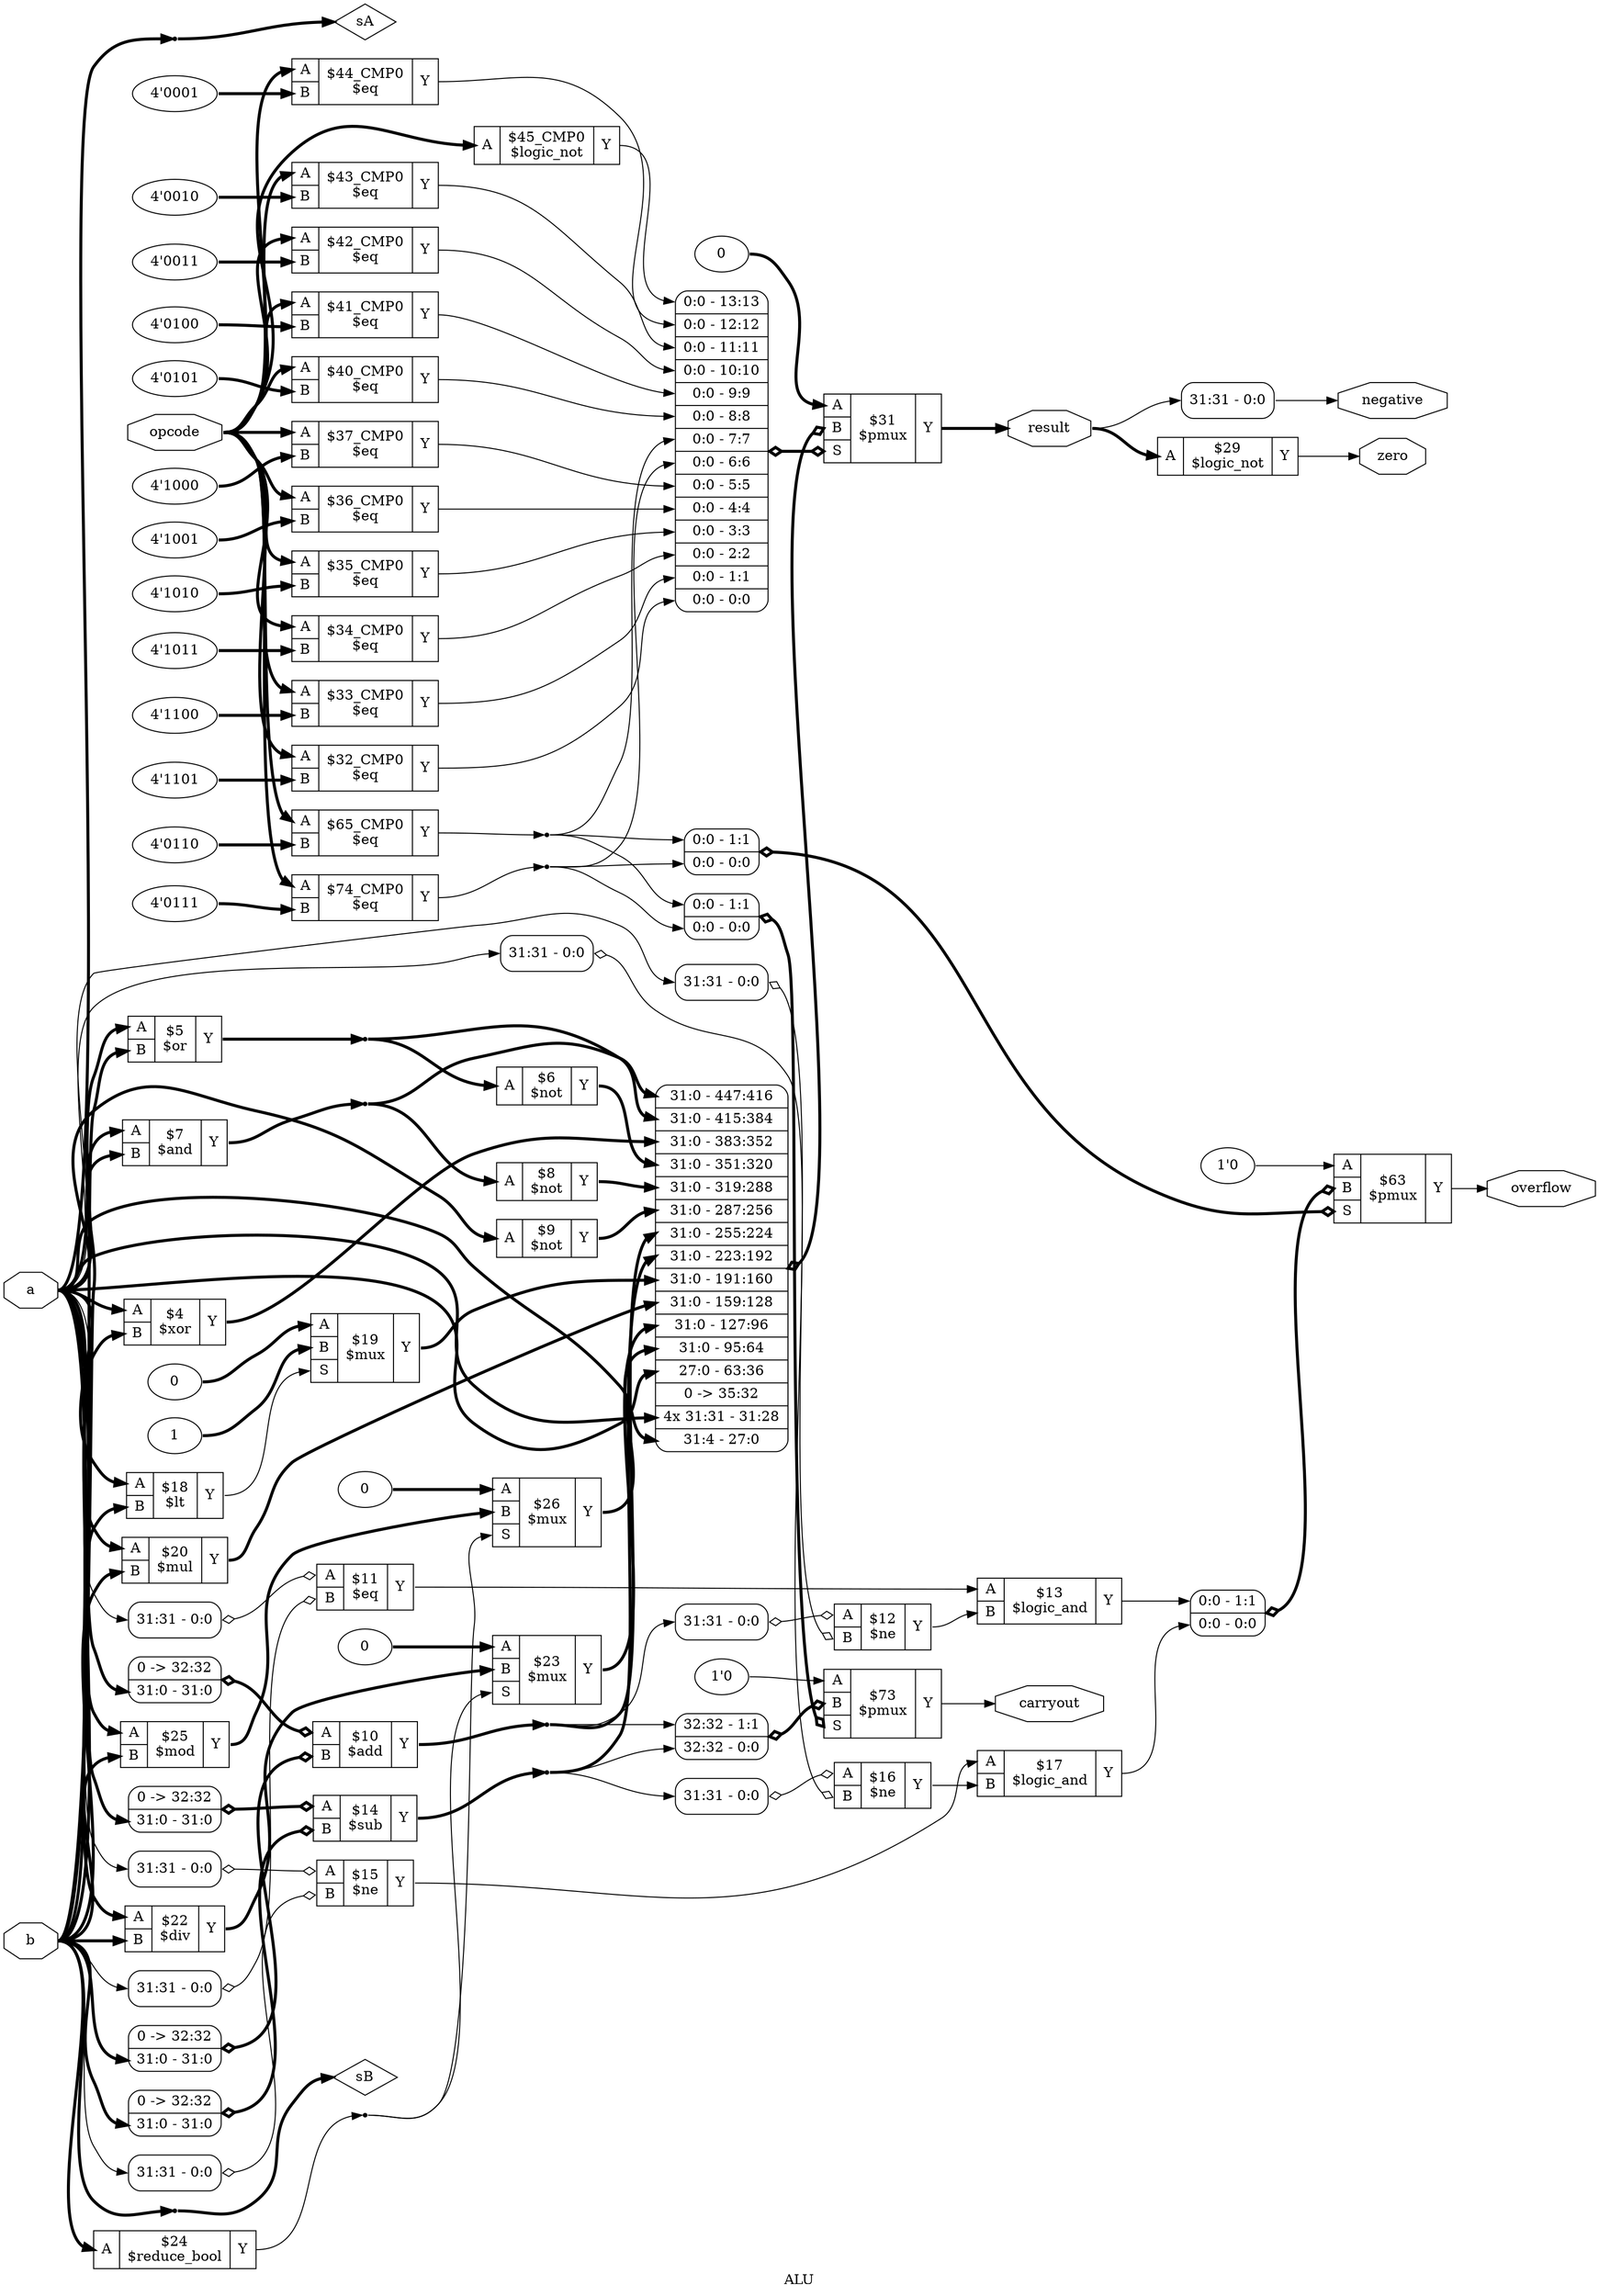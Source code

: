 digraph "ALU" {
label="ALU";
rankdir="LR";
remincross=true;
n37 [ shape=octagon, label="a", color="black", fontcolor="black"];
n38 [ shape=octagon, label="b", color="black", fontcolor="black"];
n39 [ shape=octagon, label="carryout", color="black", fontcolor="black"];
n40 [ shape=octagon, label="negative", color="black", fontcolor="black"];
n41 [ shape=octagon, label="opcode", color="black", fontcolor="black"];
n42 [ shape=octagon, label="overflow", color="black", fontcolor="black"];
n43 [ shape=octagon, label="result", color="black", fontcolor="black"];
n44 [ shape=diamond, label="sA", color="black", fontcolor="black"];
n45 [ shape=diamond, label="sB", color="black", fontcolor="black"];
n46 [ shape=octagon, label="zero", color="black", fontcolor="black"];
c50 [ shape=record, label="{{<p47> A|<p48> B}|$10\n$add|{<p49> Y}}",  ];
x0 [ shape=record, style=rounded, label="0 -&gt; 32:32 |<s0> 31:0 - 31:0 ", color="black", fontcolor="black" ];
x0:e -> c50:p47:w [arrowhead=odiamond, arrowtail=odiamond, dir=both, color="black", fontcolor="black", style="setlinewidth(3)", label=""];
x1 [ shape=record, style=rounded, label="0 -&gt; 32:32 |<s0> 31:0 - 31:0 ", color="black", fontcolor="black" ];
x1:e -> c50:p48:w [arrowhead=odiamond, arrowtail=odiamond, dir=both, color="black", fontcolor="black", style="setlinewidth(3)", label=""];
c51 [ shape=record, label="{{<p47> A|<p48> B}|$7\n$and|{<p49> Y}}",  ];
c52 [ shape=record, label="{{<p47> A|<p48> B}|$22\n$div|{<p49> Y}}",  ];
c53 [ shape=record, label="{{<p47> A|<p48> B}|$11\n$eq|{<p49> Y}}",  ];
x2 [ shape=record, style=rounded, label="<s0> 31:31 - 0:0 ", color="black", fontcolor="black" ];
x2:e -> c53:p47:w [arrowhead=odiamond, arrowtail=odiamond, dir=both, color="black", fontcolor="black", label=""];
x3 [ shape=record, style=rounded, label="<s0> 31:31 - 0:0 ", color="black", fontcolor="black" ];
x3:e -> c53:p48:w [arrowhead=odiamond, arrowtail=odiamond, dir=both, color="black", fontcolor="black", label=""];
c54 [ shape=record, label="{{<p47> A}|$29\n$logic_not|{<p49> Y}}",  ];
c55 [ shape=record, label="{{<p47> A|<p48> B}|$13\n$logic_and|{<p49> Y}}",  ];
c56 [ shape=record, label="{{<p47> A|<p48> B}|$17\n$logic_and|{<p49> Y}}",  ];
c57 [ shape=record, label="{{<p47> A|<p48> B}|$18\n$lt|{<p49> Y}}",  ];
c58 [ shape=record, label="{{<p47> A|<p48> B}|$25\n$mod|{<p49> Y}}",  ];
c59 [ shape=record, label="{{<p47> A|<p48> B}|$20\n$mul|{<p49> Y}}",  ];
c60 [ shape=record, label="{{<p47> A|<p48> B}|$12\n$ne|{<p49> Y}}",  ];
x4 [ shape=record, style=rounded, label="<s0> 31:31 - 0:0 ", color="black", fontcolor="black" ];
x4:e -> c60:p47:w [arrowhead=odiamond, arrowtail=odiamond, dir=both, color="black", fontcolor="black", label=""];
x5 [ shape=record, style=rounded, label="<s0> 31:31 - 0:0 ", color="black", fontcolor="black" ];
x5:e -> c60:p48:w [arrowhead=odiamond, arrowtail=odiamond, dir=both, color="black", fontcolor="black", label=""];
c61 [ shape=record, label="{{<p47> A|<p48> B}|$15\n$ne|{<p49> Y}}",  ];
x6 [ shape=record, style=rounded, label="<s0> 31:31 - 0:0 ", color="black", fontcolor="black" ];
x6:e -> c61:p47:w [arrowhead=odiamond, arrowtail=odiamond, dir=both, color="black", fontcolor="black", label=""];
x7 [ shape=record, style=rounded, label="<s0> 31:31 - 0:0 ", color="black", fontcolor="black" ];
x7:e -> c61:p48:w [arrowhead=odiamond, arrowtail=odiamond, dir=both, color="black", fontcolor="black", label=""];
c62 [ shape=record, label="{{<p47> A|<p48> B}|$16\n$ne|{<p49> Y}}",  ];
x8 [ shape=record, style=rounded, label="<s0> 31:31 - 0:0 ", color="black", fontcolor="black" ];
x8:e -> c62:p47:w [arrowhead=odiamond, arrowtail=odiamond, dir=both, color="black", fontcolor="black", label=""];
x9 [ shape=record, style=rounded, label="<s0> 31:31 - 0:0 ", color="black", fontcolor="black" ];
x9:e -> c62:p48:w [arrowhead=odiamond, arrowtail=odiamond, dir=both, color="black", fontcolor="black", label=""];
c63 [ shape=record, label="{{<p47> A}|$24\n$reduce_bool|{<p49> Y}}",  ];
c64 [ shape=record, label="{{<p47> A}|$6\n$not|{<p49> Y}}",  ];
c65 [ shape=record, label="{{<p47> A}|$8\n$not|{<p49> Y}}",  ];
c66 [ shape=record, label="{{<p47> A}|$9\n$not|{<p49> Y}}",  ];
c67 [ shape=record, label="{{<p47> A|<p48> B}|$5\n$or|{<p49> Y}}",  ];
v10 [ label="0" ];
c69 [ shape=record, label="{{<p47> A|<p48> B|<p68> S}|$31\n$pmux|{<p49> Y}}",  ];
x11 [ shape=record, style=rounded, label="<s18> 31:0 - 447:416 |<s17> 31:0 - 415:384 |<s16> 31:0 - 383:352 |<s15> 31:0 - 351:320 |<s14> 31:0 - 319:288 |<s13> 31:0 - 287:256 |<s12> 31:0 - 255:224 |<s11> 31:0 - 223:192 |<s10> 31:0 - 191:160 |<s9> 31:0 - 159:128 |<s8> 31:0 - 127:96 |<s7> 31:0 - 95:64 |<s6> 27:0 - 63:36 |0 -&gt; 35:32 |<s4> 4x 31:31 - 31:28 |<s0> 31:4 - 27:0 ", color="black", fontcolor="black" ];
x11:e -> c69:p48:w [arrowhead=odiamond, arrowtail=odiamond, dir=both, color="black", fontcolor="black", style="setlinewidth(3)", label=""];
x12 [ shape=record, style=rounded, label="<s13> 0:0 - 13:13 |<s12> 0:0 - 12:12 |<s11> 0:0 - 11:11 |<s10> 0:0 - 10:10 |<s9> 0:0 - 9:9 |<s8> 0:0 - 8:8 |<s7> 0:0 - 7:7 |<s6> 0:0 - 6:6 |<s5> 0:0 - 5:5 |<s4> 0:0 - 4:4 |<s3> 0:0 - 3:3 |<s2> 0:0 - 2:2 |<s1> 0:0 - 1:1 |<s0> 0:0 - 0:0 ", color="black", fontcolor="black" ];
x12:e -> c69:p68:w [arrowhead=odiamond, arrowtail=odiamond, dir=both, color="black", fontcolor="black", style="setlinewidth(3)", label=""];
v13 [ label="4'1101" ];
c70 [ shape=record, label="{{<p47> A|<p48> B}|$32_CMP0\n$eq|{<p49> Y}}",  ];
v14 [ label="4'1100" ];
c71 [ shape=record, label="{{<p47> A|<p48> B}|$33_CMP0\n$eq|{<p49> Y}}",  ];
v15 [ label="4'1011" ];
c72 [ shape=record, label="{{<p47> A|<p48> B}|$34_CMP0\n$eq|{<p49> Y}}",  ];
v16 [ label="4'1010" ];
c73 [ shape=record, label="{{<p47> A|<p48> B}|$35_CMP0\n$eq|{<p49> Y}}",  ];
v17 [ label="4'1001" ];
c74 [ shape=record, label="{{<p47> A|<p48> B}|$36_CMP0\n$eq|{<p49> Y}}",  ];
v18 [ label="4'1000" ];
c75 [ shape=record, label="{{<p47> A|<p48> B}|$37_CMP0\n$eq|{<p49> Y}}",  ];
v19 [ label="4'0101" ];
c76 [ shape=record, label="{{<p47> A|<p48> B}|$40_CMP0\n$eq|{<p49> Y}}",  ];
v20 [ label="4'0100" ];
c77 [ shape=record, label="{{<p47> A|<p48> B}|$41_CMP0\n$eq|{<p49> Y}}",  ];
v21 [ label="4'0011" ];
c78 [ shape=record, label="{{<p47> A|<p48> B}|$42_CMP0\n$eq|{<p49> Y}}",  ];
v22 [ label="4'0010" ];
c79 [ shape=record, label="{{<p47> A|<p48> B}|$43_CMP0\n$eq|{<p49> Y}}",  ];
v23 [ label="4'0001" ];
c80 [ shape=record, label="{{<p47> A|<p48> B}|$44_CMP0\n$eq|{<p49> Y}}",  ];
c81 [ shape=record, label="{{<p47> A}|$45_CMP0\n$logic_not|{<p49> Y}}",  ];
v24 [ label="1'0" ];
c82 [ shape=record, label="{{<p47> A|<p48> B|<p68> S}|$63\n$pmux|{<p49> Y}}",  ];
x25 [ shape=record, style=rounded, label="<s1> 0:0 - 1:1 |<s0> 0:0 - 0:0 ", color="black", fontcolor="black" ];
x25:e -> c82:p48:w [arrowhead=odiamond, arrowtail=odiamond, dir=both, color="black", fontcolor="black", style="setlinewidth(3)", label=""];
x26 [ shape=record, style=rounded, label="<s1> 0:0 - 1:1 |<s0> 0:0 - 0:0 ", color="black", fontcolor="black" ];
x26:e -> c82:p68:w [arrowhead=odiamond, arrowtail=odiamond, dir=both, color="black", fontcolor="black", style="setlinewidth(3)", label=""];
v27 [ label="4'0110" ];
c83 [ shape=record, label="{{<p47> A|<p48> B}|$65_CMP0\n$eq|{<p49> Y}}",  ];
v28 [ label="1'0" ];
c84 [ shape=record, label="{{<p47> A|<p48> B|<p68> S}|$73\n$pmux|{<p49> Y}}",  ];
x29 [ shape=record, style=rounded, label="<s1> 32:32 - 1:1 |<s0> 32:32 - 0:0 ", color="black", fontcolor="black" ];
x29:e -> c84:p48:w [arrowhead=odiamond, arrowtail=odiamond, dir=both, color="black", fontcolor="black", style="setlinewidth(3)", label=""];
x30 [ shape=record, style=rounded, label="<s1> 0:0 - 1:1 |<s0> 0:0 - 0:0 ", color="black", fontcolor="black" ];
x30:e -> c84:p68:w [arrowhead=odiamond, arrowtail=odiamond, dir=both, color="black", fontcolor="black", style="setlinewidth(3)", label=""];
v31 [ label="4'0111" ];
c85 [ shape=record, label="{{<p47> A|<p48> B}|$74_CMP0\n$eq|{<p49> Y}}",  ];
c86 [ shape=record, label="{{<p47> A|<p48> B}|$14\n$sub|{<p49> Y}}",  ];
x32 [ shape=record, style=rounded, label="0 -&gt; 32:32 |<s0> 31:0 - 31:0 ", color="black", fontcolor="black" ];
x32:e -> c86:p47:w [arrowhead=odiamond, arrowtail=odiamond, dir=both, color="black", fontcolor="black", style="setlinewidth(3)", label=""];
x33 [ shape=record, style=rounded, label="0 -&gt; 32:32 |<s0> 31:0 - 31:0 ", color="black", fontcolor="black" ];
x33:e -> c86:p48:w [arrowhead=odiamond, arrowtail=odiamond, dir=both, color="black", fontcolor="black", style="setlinewidth(3)", label=""];
v34 [ label="0" ];
v35 [ label="1" ];
c87 [ shape=record, label="{{<p47> A|<p48> B|<p68> S}|$19\n$mux|{<p49> Y}}",  ];
v36 [ label="0" ];
c88 [ shape=record, label="{{<p47> A|<p48> B|<p68> S}|$23\n$mux|{<p49> Y}}",  ];
v37 [ label="0" ];
c89 [ shape=record, label="{{<p47> A|<p48> B|<p68> S}|$26\n$mux|{<p49> Y}}",  ];
c90 [ shape=record, label="{{<p47> A|<p48> B}|$4\n$xor|{<p49> Y}}",  ];
x38 [ shape=record, style=rounded, label="<s0> 31:31 - 0:0 ", color="black", fontcolor="black" ];
x39 [shape=point, ];
x40 [shape=point, ];
n1 [ shape=point ];
c50:p49:e -> n1:w [color="black", fontcolor="black", style="setlinewidth(3)", label=""];
n1:e -> x11:s12:w [color="black", fontcolor="black", style="setlinewidth(3)", label=""];
n1:e -> x29:s1:w [color="black", fontcolor="black", label=""];
n1:e -> x4:s0:w [color="black", fontcolor="black", label=""];
c60:p49:e -> c55:p48:w [color="black", fontcolor="black", label=""];
c61:p49:e -> c56:p47:w [color="black", fontcolor="black", label=""];
c62:p49:e -> c56:p48:w [color="black", fontcolor="black", label=""];
n13 [ shape=point ];
c63:p49:e -> n13:w [color="black", fontcolor="black", label=""];
n13:e -> c88:p68:w [color="black", fontcolor="black", label=""];
n13:e -> c89:p68:w [color="black", fontcolor="black", label=""];
c64:p49:e -> x11:s15:w [color="black", fontcolor="black", style="setlinewidth(3)", label=""];
c65:p49:e -> x11:s14:w [color="black", fontcolor="black", style="setlinewidth(3)", label=""];
c66:p49:e -> x11:s13:w [color="black", fontcolor="black", style="setlinewidth(3)", label=""];
n17 [ shape=point ];
c67:p49:e -> n17:w [color="black", fontcolor="black", style="setlinewidth(3)", label=""];
n17:e -> c64:p47:w [color="black", fontcolor="black", style="setlinewidth(3)", label=""];
n17:e -> x11:s17:w [color="black", fontcolor="black", style="setlinewidth(3)", label=""];
c70:p49:e -> x12:s0:w [color="black", fontcolor="black", label=""];
c71:p49:e -> x12:s1:w [color="black", fontcolor="black", label=""];
n2 [ shape=point ];
c51:p49:e -> n2:w [color="black", fontcolor="black", style="setlinewidth(3)", label=""];
n2:e -> c65:p47:w [color="black", fontcolor="black", style="setlinewidth(3)", label=""];
n2:e -> x11:s18:w [color="black", fontcolor="black", style="setlinewidth(3)", label=""];
c72:p49:e -> x12:s2:w [color="black", fontcolor="black", label=""];
c73:p49:e -> x12:s3:w [color="black", fontcolor="black", label=""];
c74:p49:e -> x12:s4:w [color="black", fontcolor="black", label=""];
c75:p49:e -> x12:s5:w [color="black", fontcolor="black", label=""];
n24 [ shape=point ];
c85:p49:e -> n24:w [color="black", fontcolor="black", label=""];
n24:e -> x12:s6:w [color="black", fontcolor="black", label=""];
n24:e -> x26:s0:w [color="black", fontcolor="black", label=""];
n24:e -> x30:s0:w [color="black", fontcolor="black", label=""];
n25 [ shape=point ];
c83:p49:e -> n25:w [color="black", fontcolor="black", label=""];
n25:e -> x12:s7:w [color="black", fontcolor="black", label=""];
n25:e -> x26:s1:w [color="black", fontcolor="black", label=""];
n25:e -> x30:s1:w [color="black", fontcolor="black", label=""];
c76:p49:e -> x12:s8:w [color="black", fontcolor="black", label=""];
c77:p49:e -> x12:s9:w [color="black", fontcolor="black", label=""];
c78:p49:e -> x12:s10:w [color="black", fontcolor="black", label=""];
c79:p49:e -> x12:s11:w [color="black", fontcolor="black", label=""];
c52:p49:e -> c88:p48:w [color="black", fontcolor="black", style="setlinewidth(3)", label=""];
c80:p49:e -> x12:s12:w [color="black", fontcolor="black", label=""];
c81:p49:e -> x12:s13:w [color="black", fontcolor="black", label=""];
n32 [ shape=point ];
c86:p49:e -> n32:w [color="black", fontcolor="black", style="setlinewidth(3)", label=""];
n32:e -> x11:s11:w [color="black", fontcolor="black", style="setlinewidth(3)", label=""];
n32:e -> x29:s0:w [color="black", fontcolor="black", label=""];
n32:e -> x8:s0:w [color="black", fontcolor="black", label=""];
c87:p49:e -> x11:s10:w [color="black", fontcolor="black", style="setlinewidth(3)", label=""];
c88:p49:e -> x11:s8:w [color="black", fontcolor="black", style="setlinewidth(3)", label=""];
c89:p49:e -> x11:s7:w [color="black", fontcolor="black", style="setlinewidth(3)", label=""];
c90:p49:e -> x11:s16:w [color="black", fontcolor="black", style="setlinewidth(3)", label=""];
n37:e -> c51:p47:w [color="black", fontcolor="black", style="setlinewidth(3)", label=""];
n37:e -> c52:p47:w [color="black", fontcolor="black", style="setlinewidth(3)", label=""];
n37:e -> c57:p47:w [color="black", fontcolor="black", style="setlinewidth(3)", label=""];
n37:e -> c58:p47:w [color="black", fontcolor="black", style="setlinewidth(3)", label=""];
n37:e -> c59:p47:w [color="black", fontcolor="black", style="setlinewidth(3)", label=""];
n37:e -> c66:p47:w [color="black", fontcolor="black", style="setlinewidth(3)", label=""];
n37:e -> c67:p47:w [color="black", fontcolor="black", style="setlinewidth(3)", label=""];
n37:e -> c90:p47:w [color="black", fontcolor="black", style="setlinewidth(3)", label=""];
n37:e -> x0:s0:w [color="black", fontcolor="black", style="setlinewidth(3)", label=""];
n37:e -> x11:s0:w [color="black", fontcolor="black", style="setlinewidth(3)", label=""];
n37:e -> x11:s4:w [color="black", fontcolor="black", style="setlinewidth(3)", label=""];
n37:e -> x11:s6:w [color="black", fontcolor="black", style="setlinewidth(3)", label=""];
n37:e -> x2:s0:w [color="black", fontcolor="black", label=""];
n37:e -> x32:s0:w [color="black", fontcolor="black", style="setlinewidth(3)", label=""];
n37:e -> x39:w [color="black", fontcolor="black", style="setlinewidth(3)", label=""];
n37:e -> x5:s0:w [color="black", fontcolor="black", label=""];
n37:e -> x6:s0:w [color="black", fontcolor="black", label=""];
n37:e -> x9:s0:w [color="black", fontcolor="black", label=""];
n38:e -> c51:p48:w [color="black", fontcolor="black", style="setlinewidth(3)", label=""];
n38:e -> c52:p48:w [color="black", fontcolor="black", style="setlinewidth(3)", label=""];
n38:e -> c57:p48:w [color="black", fontcolor="black", style="setlinewidth(3)", label=""];
n38:e -> c58:p48:w [color="black", fontcolor="black", style="setlinewidth(3)", label=""];
n38:e -> c59:p48:w [color="black", fontcolor="black", style="setlinewidth(3)", label=""];
n38:e -> c63:p47:w [color="black", fontcolor="black", style="setlinewidth(3)", label=""];
n38:e -> c67:p48:w [color="black", fontcolor="black", style="setlinewidth(3)", label=""];
n38:e -> c90:p48:w [color="black", fontcolor="black", style="setlinewidth(3)", label=""];
n38:e -> x1:s0:w [color="black", fontcolor="black", style="setlinewidth(3)", label=""];
n38:e -> x33:s0:w [color="black", fontcolor="black", style="setlinewidth(3)", label=""];
n38:e -> x3:s0:w [color="black", fontcolor="black", label=""];
n38:e -> x40:w [color="black", fontcolor="black", style="setlinewidth(3)", label=""];
n38:e -> x7:s0:w [color="black", fontcolor="black", label=""];
c84:p49:e -> n39:w [color="black", fontcolor="black", label=""];
c53:p49:e -> c55:p47:w [color="black", fontcolor="black", label=""];
x38:e -> n40:w [color="black", fontcolor="black", label=""];
n41:e -> c70:p47:w [color="black", fontcolor="black", style="setlinewidth(3)", label=""];
n41:e -> c71:p47:w [color="black", fontcolor="black", style="setlinewidth(3)", label=""];
n41:e -> c72:p47:w [color="black", fontcolor="black", style="setlinewidth(3)", label=""];
n41:e -> c73:p47:w [color="black", fontcolor="black", style="setlinewidth(3)", label=""];
n41:e -> c74:p47:w [color="black", fontcolor="black", style="setlinewidth(3)", label=""];
n41:e -> c75:p47:w [color="black", fontcolor="black", style="setlinewidth(3)", label=""];
n41:e -> c76:p47:w [color="black", fontcolor="black", style="setlinewidth(3)", label=""];
n41:e -> c77:p47:w [color="black", fontcolor="black", style="setlinewidth(3)", label=""];
n41:e -> c78:p47:w [color="black", fontcolor="black", style="setlinewidth(3)", label=""];
n41:e -> c79:p47:w [color="black", fontcolor="black", style="setlinewidth(3)", label=""];
n41:e -> c80:p47:w [color="black", fontcolor="black", style="setlinewidth(3)", label=""];
n41:e -> c81:p47:w [color="black", fontcolor="black", style="setlinewidth(3)", label=""];
n41:e -> c83:p47:w [color="black", fontcolor="black", style="setlinewidth(3)", label=""];
n41:e -> c85:p47:w [color="black", fontcolor="black", style="setlinewidth(3)", label=""];
c82:p49:e -> n42:w [color="black", fontcolor="black", label=""];
c69:p49:e -> n43:w [color="black", fontcolor="black", style="setlinewidth(3)", label=""];
n43:e -> c54:p47:w [color="black", fontcolor="black", style="setlinewidth(3)", label=""];
n43:e -> x38:s0:w [color="black", fontcolor="black", label=""];
x39:e -> n44:w [color="black", fontcolor="black", style="setlinewidth(3)", label=""];
x40:e -> n45:w [color="black", fontcolor="black", style="setlinewidth(3)", label=""];
c54:p49:e -> n46:w [color="black", fontcolor="black", label=""];
c55:p49:e -> x25:s1:w [color="black", fontcolor="black", label=""];
c56:p49:e -> x25:s0:w [color="black", fontcolor="black", label=""];
c57:p49:e -> c87:p68:w [color="black", fontcolor="black", label=""];
c58:p49:e -> c89:p48:w [color="black", fontcolor="black", style="setlinewidth(3)", label=""];
c59:p49:e -> x11:s9:w [color="black", fontcolor="black", style="setlinewidth(3)", label=""];
v10:e -> c69:p47:w [color="black", fontcolor="black", style="setlinewidth(3)", label=""];
v13:e -> c70:p48:w [color="black", fontcolor="black", style="setlinewidth(3)", label=""];
v14:e -> c71:p48:w [color="black", fontcolor="black", style="setlinewidth(3)", label=""];
v15:e -> c72:p48:w [color="black", fontcolor="black", style="setlinewidth(3)", label=""];
v16:e -> c73:p48:w [color="black", fontcolor="black", style="setlinewidth(3)", label=""];
v17:e -> c74:p48:w [color="black", fontcolor="black", style="setlinewidth(3)", label=""];
v18:e -> c75:p48:w [color="black", fontcolor="black", style="setlinewidth(3)", label=""];
v19:e -> c76:p48:w [color="black", fontcolor="black", style="setlinewidth(3)", label=""];
v20:e -> c77:p48:w [color="black", fontcolor="black", style="setlinewidth(3)", label=""];
v21:e -> c78:p48:w [color="black", fontcolor="black", style="setlinewidth(3)", label=""];
v22:e -> c79:p48:w [color="black", fontcolor="black", style="setlinewidth(3)", label=""];
v23:e -> c80:p48:w [color="black", fontcolor="black", style="setlinewidth(3)", label=""];
v24:e -> c82:p47:w [color="black", fontcolor="black", label=""];
v27:e -> c83:p48:w [color="black", fontcolor="black", style="setlinewidth(3)", label=""];
v28:e -> c84:p47:w [color="black", fontcolor="black", label=""];
v31:e -> c85:p48:w [color="black", fontcolor="black", style="setlinewidth(3)", label=""];
v34:e -> c87:p47:w [color="black", fontcolor="black", style="setlinewidth(3)", label=""];
v35:e -> c87:p48:w [color="black", fontcolor="black", style="setlinewidth(3)", label=""];
v36:e -> c88:p47:w [color="black", fontcolor="black", style="setlinewidth(3)", label=""];
v37:e -> c89:p47:w [color="black", fontcolor="black", style="setlinewidth(3)", label=""];
}
